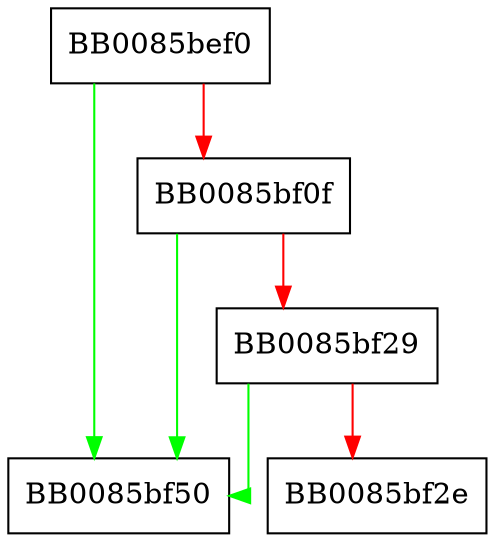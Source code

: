 digraph BN_GF2m_mod {
  node [shape="box"];
  graph [splines=ortho];
  BB0085bef0 -> BB0085bf50 [color="green"];
  BB0085bef0 -> BB0085bf0f [color="red"];
  BB0085bf0f -> BB0085bf50 [color="green"];
  BB0085bf0f -> BB0085bf29 [color="red"];
  BB0085bf29 -> BB0085bf50 [color="green"];
  BB0085bf29 -> BB0085bf2e [color="red"];
}